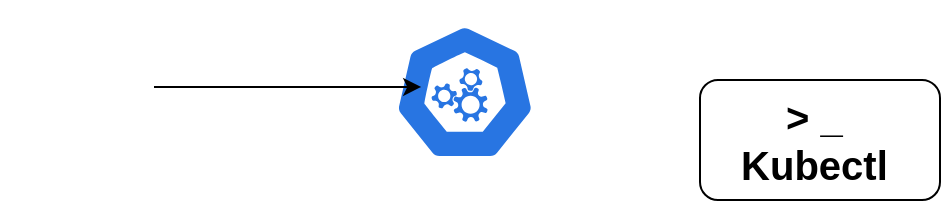 <mxfile version="24.8.4">
  <diagram name="Page-1" id="9ywjP7XZ2kw3fgnt9GYX">
    <mxGraphModel dx="4350" dy="557" grid="0" gridSize="10" guides="1" tooltips="1" connect="1" arrows="1" fold="1" page="1" pageScale="1" pageWidth="3300" pageHeight="4681" math="0" shadow="0">
      <root>
        <mxCell id="0" />
        <mxCell id="1" parent="0" />
        <mxCell id="qSvj3_uvvUjFh-0avJR7-5" value="" style="html=1;overflow=block;blockSpacing=1;whiteSpace=wrap;shape=image;fontSize=13;spacing=0;strokeColor=none;strokeOpacity=100;rounded=1;absoluteArcSize=1;arcSize=9;strokeWidth=3;image=https://images.lucid.app/images/9c8dca1a-be1f-423c-9c3d-c2e51ecd86b0/content;imageAspect=0;lucidId=~HBpV5-6JAvB;dashed=1;labelBorderColor=default;" vertex="1" parent="1">
          <mxGeometry x="-1719" y="522" width="77" height="87" as="geometry" />
        </mxCell>
        <mxCell id="qSvj3_uvvUjFh-0avJR7-6" value="" style="aspect=fixed;sketch=0;html=1;dashed=0;whitespace=wrap;verticalLabelPosition=bottom;verticalAlign=top;fillColor=#2875E2;strokeColor=#ffffff;points=[[0.005,0.63,0],[0.1,0.2,0],[0.9,0.2,0],[0.5,0,0],[0.995,0.63,0],[0.72,0.99,0],[0.5,1,0],[0.28,0.99,0]];shape=mxgraph.kubernetes.icon2;prIcon=control_plane" vertex="1" parent="1">
          <mxGeometry x="-1522" y="534" width="70.84" height="68" as="geometry" />
        </mxCell>
        <mxCell id="qSvj3_uvvUjFh-0avJR7-8" style="edgeStyle=orthogonalEdgeStyle;rounded=0;orthogonalLoop=1;jettySize=auto;html=1;entryX=0.192;entryY=0.463;entryDx=0;entryDy=0;entryPerimeter=0;" edge="1" parent="1" source="qSvj3_uvvUjFh-0avJR7-5" target="qSvj3_uvvUjFh-0avJR7-6">
          <mxGeometry relative="1" as="geometry" />
        </mxCell>
        <mxCell id="qSvj3_uvvUjFh-0avJR7-9" value="&lt;b style=&quot;font-size: 20px;&quot;&gt;&lt;font style=&quot;font-size: 20px;&quot;&gt;&amp;gt; _&amp;nbsp;&lt;/font&gt;&lt;/b&gt;&lt;div style=&quot;font-size: 20px;&quot;&gt;&lt;b style=&quot;&quot;&gt;&lt;font style=&quot;font-size: 20px;&quot;&gt;Kubectl&amp;nbsp;&lt;/font&gt;&lt;/b&gt;&lt;/div&gt;" style="rounded=1;whiteSpace=wrap;html=1;" vertex="1" parent="1">
          <mxGeometry x="-1369" y="562" width="120" height="60" as="geometry" />
        </mxCell>
      </root>
    </mxGraphModel>
  </diagram>
</mxfile>
